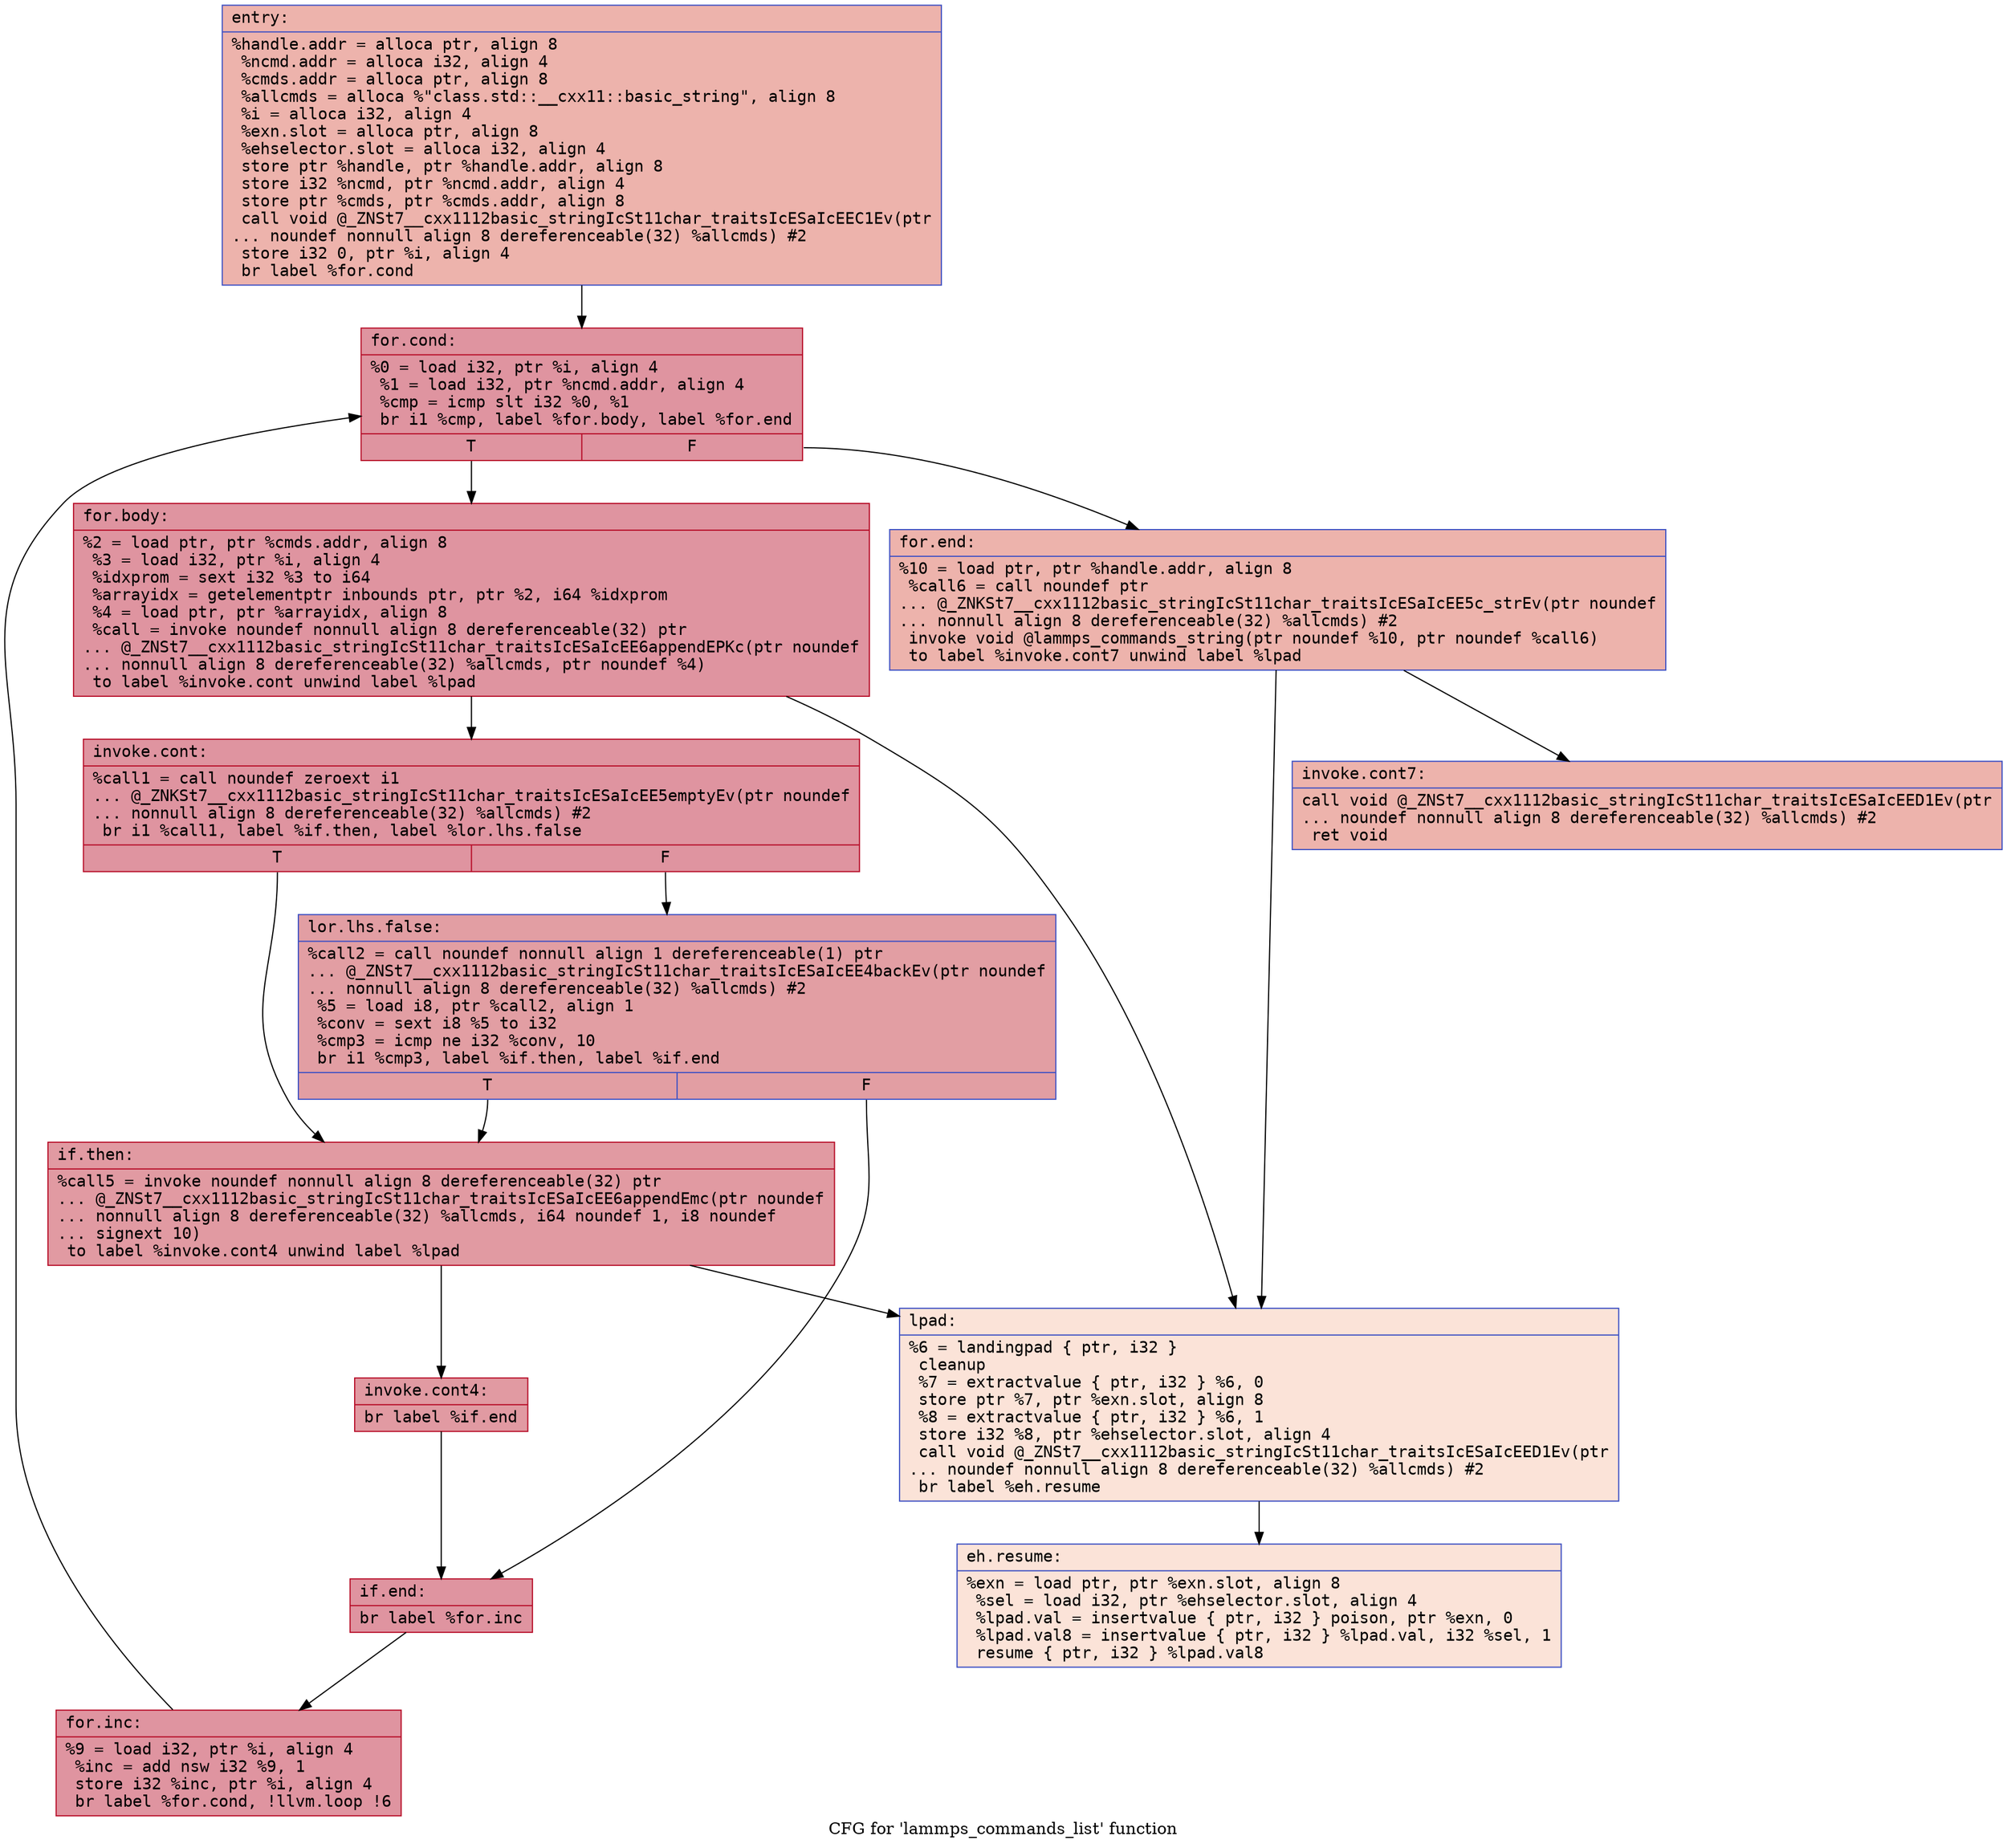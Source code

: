 digraph "CFG for 'lammps_commands_list' function" {
	label="CFG for 'lammps_commands_list' function";

	Node0x55bdf7db7dd0 [shape=record,color="#3d50c3ff", style=filled, fillcolor="#d6524470" fontname="Courier",label="{entry:\l|  %handle.addr = alloca ptr, align 8\l  %ncmd.addr = alloca i32, align 4\l  %cmds.addr = alloca ptr, align 8\l  %allcmds = alloca %\"class.std::__cxx11::basic_string\", align 8\l  %i = alloca i32, align 4\l  %exn.slot = alloca ptr, align 8\l  %ehselector.slot = alloca i32, align 4\l  store ptr %handle, ptr %handle.addr, align 8\l  store i32 %ncmd, ptr %ncmd.addr, align 4\l  store ptr %cmds, ptr %cmds.addr, align 8\l  call void @_ZNSt7__cxx1112basic_stringIcSt11char_traitsIcESaIcEEC1Ev(ptr\l... noundef nonnull align 8 dereferenceable(32) %allcmds) #2\l  store i32 0, ptr %i, align 4\l  br label %for.cond\l}"];
	Node0x55bdf7db7dd0 -> Node0x55bdf7db8450[tooltip="entry -> for.cond\nProbability 100.00%" ];
	Node0x55bdf7db8450 [shape=record,color="#b70d28ff", style=filled, fillcolor="#b70d2870" fontname="Courier",label="{for.cond:\l|  %0 = load i32, ptr %i, align 4\l  %1 = load i32, ptr %ncmd.addr, align 4\l  %cmp = icmp slt i32 %0, %1\l  br i1 %cmp, label %for.body, label %for.end\l|{<s0>T|<s1>F}}"];
	Node0x55bdf7db8450:s0 -> Node0x55bdf7db7cb0[tooltip="for.cond -> for.body\nProbability 96.88%" ];
	Node0x55bdf7db8450:s1 -> Node0x55bdf7db7d30[tooltip="for.cond -> for.end\nProbability 3.12%" ];
	Node0x55bdf7db7cb0 [shape=record,color="#b70d28ff", style=filled, fillcolor="#b70d2870" fontname="Courier",label="{for.body:\l|  %2 = load ptr, ptr %cmds.addr, align 8\l  %3 = load i32, ptr %i, align 4\l  %idxprom = sext i32 %3 to i64\l  %arrayidx = getelementptr inbounds ptr, ptr %2, i64 %idxprom\l  %4 = load ptr, ptr %arrayidx, align 8\l  %call = invoke noundef nonnull align 8 dereferenceable(32) ptr\l... @_ZNSt7__cxx1112basic_stringIcSt11char_traitsIcESaIcEE6appendEPKc(ptr noundef\l... nonnull align 8 dereferenceable(32) %allcmds, ptr noundef %4)\l          to label %invoke.cont unwind label %lpad\l}"];
	Node0x55bdf7db7cb0 -> Node0x55bdf7db8e40[tooltip="for.body -> invoke.cont\nProbability 100.00%" ];
	Node0x55bdf7db7cb0 -> Node0x55bdf7db8ec0[tooltip="for.body -> lpad\nProbability 0.00%" ];
	Node0x55bdf7db8e40 [shape=record,color="#b70d28ff", style=filled, fillcolor="#b70d2870" fontname="Courier",label="{invoke.cont:\l|  %call1 = call noundef zeroext i1\l... @_ZNKSt7__cxx1112basic_stringIcSt11char_traitsIcESaIcEE5emptyEv(ptr noundef\l... nonnull align 8 dereferenceable(32) %allcmds) #2\l  br i1 %call1, label %if.then, label %lor.lhs.false\l|{<s0>T|<s1>F}}"];
	Node0x55bdf7db8e40:s0 -> Node0x55bdf7db8df0[tooltip="invoke.cont -> if.then\nProbability 50.00%" ];
	Node0x55bdf7db8e40:s1 -> Node0x55bdf7db9440[tooltip="invoke.cont -> lor.lhs.false\nProbability 50.00%" ];
	Node0x55bdf7db9440 [shape=record,color="#3d50c3ff", style=filled, fillcolor="#be242e70" fontname="Courier",label="{lor.lhs.false:\l|  %call2 = call noundef nonnull align 1 dereferenceable(1) ptr\l... @_ZNSt7__cxx1112basic_stringIcSt11char_traitsIcESaIcEE4backEv(ptr noundef\l... nonnull align 8 dereferenceable(32) %allcmds) #2\l  %5 = load i8, ptr %call2, align 1\l  %conv = sext i8 %5 to i32\l  %cmp3 = icmp ne i32 %conv, 10\l  br i1 %cmp3, label %if.then, label %if.end\l|{<s0>T|<s1>F}}"];
	Node0x55bdf7db9440:s0 -> Node0x55bdf7db8df0[tooltip="lor.lhs.false -> if.then\nProbability 50.00%" ];
	Node0x55bdf7db9440:s1 -> Node0x55bdf7db95d0[tooltip="lor.lhs.false -> if.end\nProbability 50.00%" ];
	Node0x55bdf7db8df0 [shape=record,color="#b70d28ff", style=filled, fillcolor="#bb1b2c70" fontname="Courier",label="{if.then:\l|  %call5 = invoke noundef nonnull align 8 dereferenceable(32) ptr\l... @_ZNSt7__cxx1112basic_stringIcSt11char_traitsIcESaIcEE6appendEmc(ptr noundef\l... nonnull align 8 dereferenceable(32) %allcmds, i64 noundef 1, i8 noundef\l... signext 10)\l          to label %invoke.cont4 unwind label %lpad\l}"];
	Node0x55bdf7db8df0 -> Node0x55bdf7db9db0[tooltip="if.then -> invoke.cont4\nProbability 100.00%" ];
	Node0x55bdf7db8df0 -> Node0x55bdf7db8ec0[tooltip="if.then -> lpad\nProbability 0.00%" ];
	Node0x55bdf7db9db0 [shape=record,color="#b70d28ff", style=filled, fillcolor="#bb1b2c70" fontname="Courier",label="{invoke.cont4:\l|  br label %if.end\l}"];
	Node0x55bdf7db9db0 -> Node0x55bdf7db95d0[tooltip="invoke.cont4 -> if.end\nProbability 100.00%" ];
	Node0x55bdf7db8ec0 [shape=record,color="#3d50c3ff", style=filled, fillcolor="#f6bfa670" fontname="Courier",label="{lpad:\l|  %6 = landingpad \{ ptr, i32 \}\l          cleanup\l  %7 = extractvalue \{ ptr, i32 \} %6, 0\l  store ptr %7, ptr %exn.slot, align 8\l  %8 = extractvalue \{ ptr, i32 \} %6, 1\l  store i32 %8, ptr %ehselector.slot, align 4\l  call void @_ZNSt7__cxx1112basic_stringIcSt11char_traitsIcESaIcEED1Ev(ptr\l... noundef nonnull align 8 dereferenceable(32) %allcmds) #2\l  br label %eh.resume\l}"];
	Node0x55bdf7db8ec0 -> Node0x55bdf7db89d0[tooltip="lpad -> eh.resume\nProbability 100.00%" ];
	Node0x55bdf7db95d0 [shape=record,color="#b70d28ff", style=filled, fillcolor="#b70d2870" fontname="Courier",label="{if.end:\l|  br label %for.inc\l}"];
	Node0x55bdf7db95d0 -> Node0x55bdf7dba590[tooltip="if.end -> for.inc\nProbability 100.00%" ];
	Node0x55bdf7dba590 [shape=record,color="#b70d28ff", style=filled, fillcolor="#b70d2870" fontname="Courier",label="{for.inc:\l|  %9 = load i32, ptr %i, align 4\l  %inc = add nsw i32 %9, 1\l  store i32 %inc, ptr %i, align 4\l  br label %for.cond, !llvm.loop !6\l}"];
	Node0x55bdf7dba590 -> Node0x55bdf7db8450[tooltip="for.inc -> for.cond\nProbability 100.00%" ];
	Node0x55bdf7db7d30 [shape=record,color="#3d50c3ff", style=filled, fillcolor="#d6524470" fontname="Courier",label="{for.end:\l|  %10 = load ptr, ptr %handle.addr, align 8\l  %call6 = call noundef ptr\l... @_ZNKSt7__cxx1112basic_stringIcSt11char_traitsIcESaIcEE5c_strEv(ptr noundef\l... nonnull align 8 dereferenceable(32) %allcmds) #2\l  invoke void @lammps_commands_string(ptr noundef %10, ptr noundef %call6)\l          to label %invoke.cont7 unwind label %lpad\l}"];
	Node0x55bdf7db7d30 -> Node0x55bdf7dbaa60[tooltip="for.end -> invoke.cont7\nProbability 100.00%" ];
	Node0x55bdf7db7d30 -> Node0x55bdf7db8ec0[tooltip="for.end -> lpad\nProbability 0.00%" ];
	Node0x55bdf7dbaa60 [shape=record,color="#3d50c3ff", style=filled, fillcolor="#d6524470" fontname="Courier",label="{invoke.cont7:\l|  call void @_ZNSt7__cxx1112basic_stringIcSt11char_traitsIcESaIcEED1Ev(ptr\l... noundef nonnull align 8 dereferenceable(32) %allcmds) #2\l  ret void\l}"];
	Node0x55bdf7db89d0 [shape=record,color="#3d50c3ff", style=filled, fillcolor="#f6bfa670" fontname="Courier",label="{eh.resume:\l|  %exn = load ptr, ptr %exn.slot, align 8\l  %sel = load i32, ptr %ehselector.slot, align 4\l  %lpad.val = insertvalue \{ ptr, i32 \} poison, ptr %exn, 0\l  %lpad.val8 = insertvalue \{ ptr, i32 \} %lpad.val, i32 %sel, 1\l  resume \{ ptr, i32 \} %lpad.val8\l}"];
}
